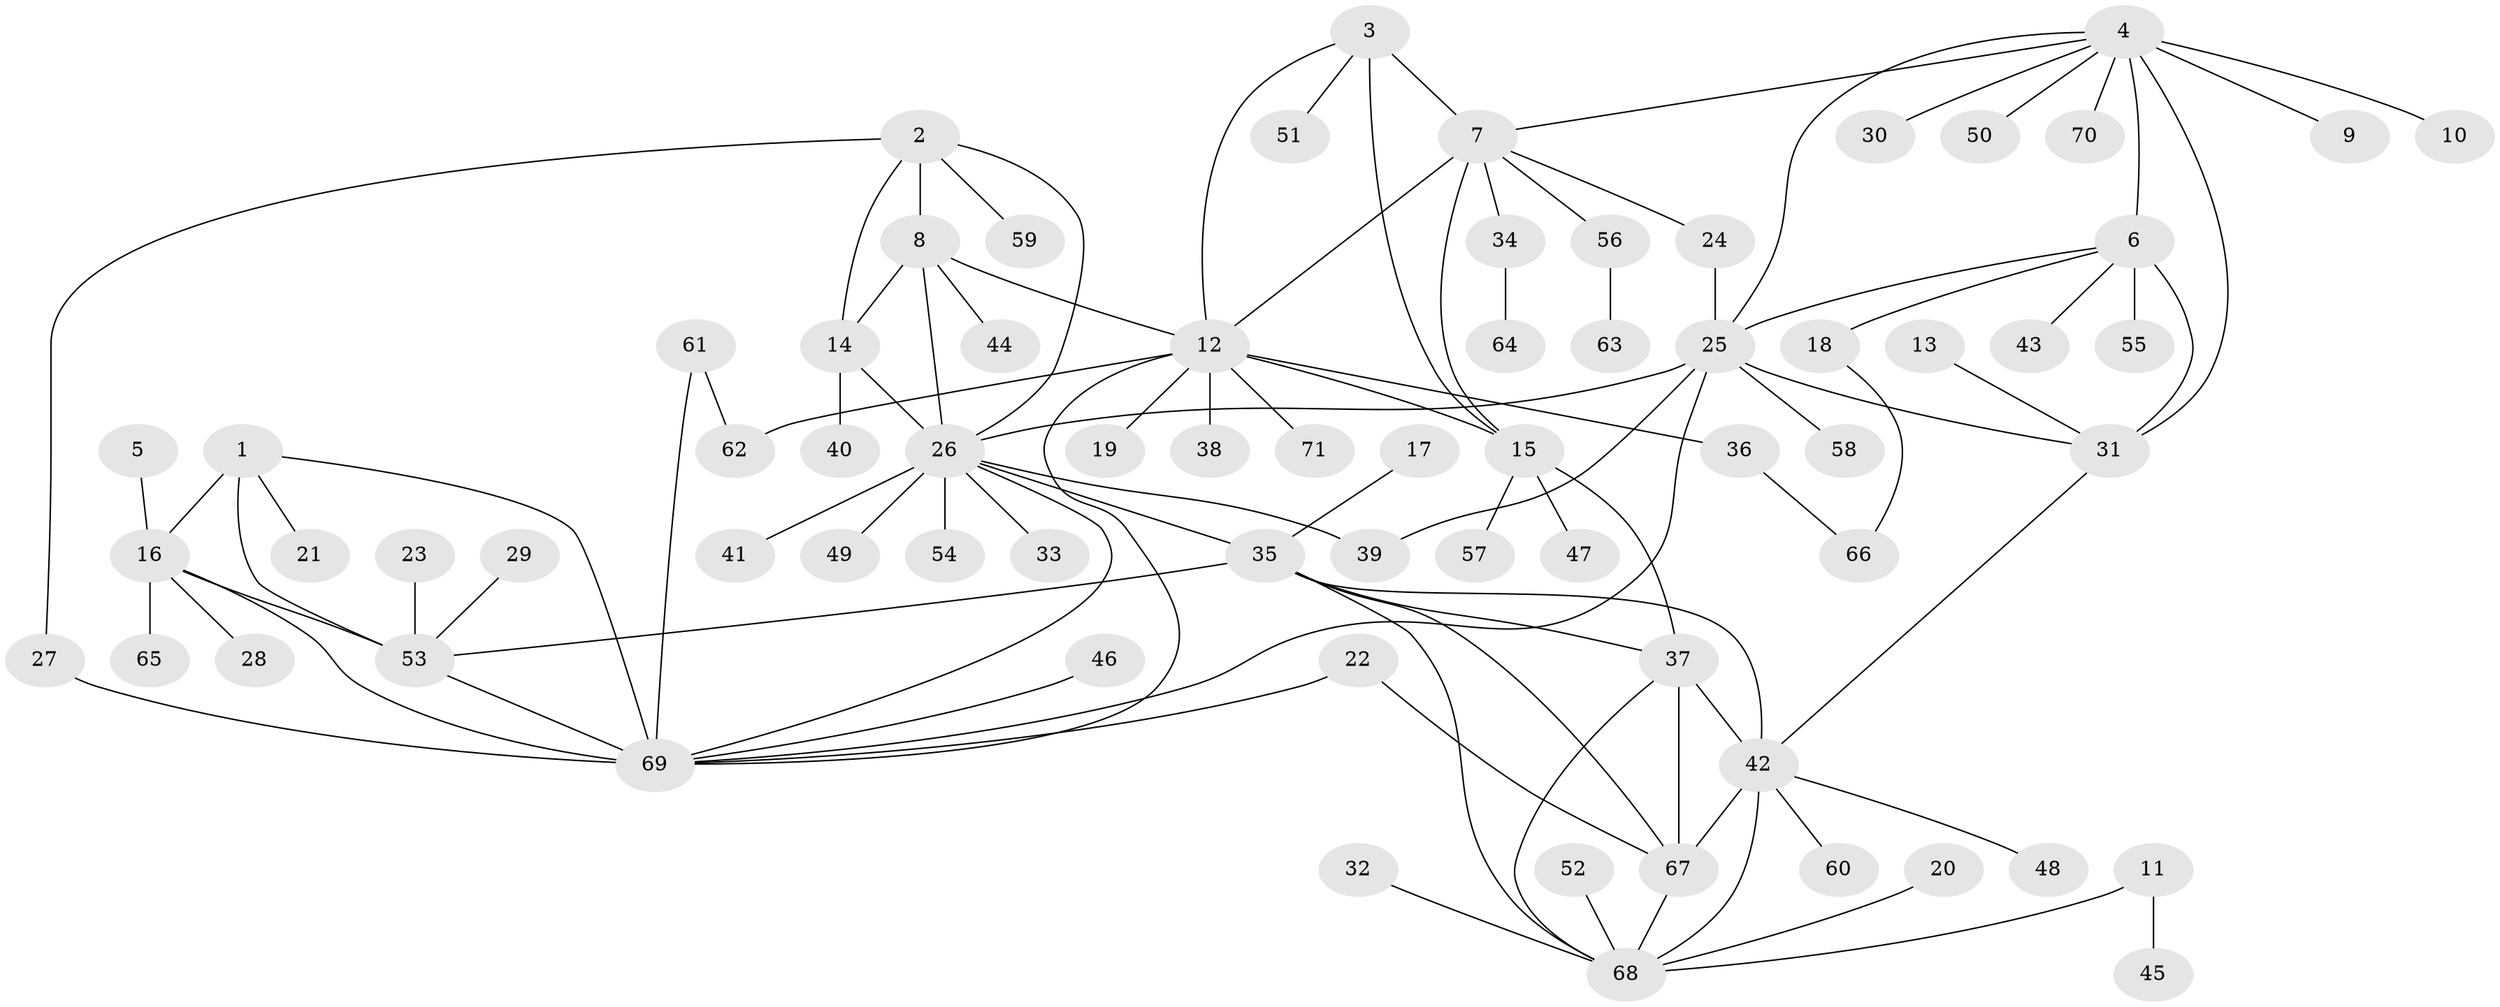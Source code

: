 // original degree distribution, {8: 0.0594059405940594, 4: 0.0297029702970297, 12: 0.019801980198019802, 5: 0.0297029702970297, 6: 0.039603960396039604, 7: 0.019801980198019802, 13: 0.009900990099009901, 9: 0.0297029702970297, 10: 0.009900990099009901, 1: 0.5742574257425742, 2: 0.1485148514851485, 3: 0.0297029702970297}
// Generated by graph-tools (version 1.1) at 2025/37/03/04/25 23:37:50]
// undirected, 71 vertices, 100 edges
graph export_dot {
  node [color=gray90,style=filled];
  1;
  2;
  3;
  4;
  5;
  6;
  7;
  8;
  9;
  10;
  11;
  12;
  13;
  14;
  15;
  16;
  17;
  18;
  19;
  20;
  21;
  22;
  23;
  24;
  25;
  26;
  27;
  28;
  29;
  30;
  31;
  32;
  33;
  34;
  35;
  36;
  37;
  38;
  39;
  40;
  41;
  42;
  43;
  44;
  45;
  46;
  47;
  48;
  49;
  50;
  51;
  52;
  53;
  54;
  55;
  56;
  57;
  58;
  59;
  60;
  61;
  62;
  63;
  64;
  65;
  66;
  67;
  68;
  69;
  70;
  71;
  1 -- 16 [weight=2.0];
  1 -- 21 [weight=1.0];
  1 -- 53 [weight=2.0];
  1 -- 69 [weight=2.0];
  2 -- 8 [weight=2.0];
  2 -- 14 [weight=2.0];
  2 -- 26 [weight=2.0];
  2 -- 27 [weight=1.0];
  2 -- 59 [weight=1.0];
  3 -- 7 [weight=2.0];
  3 -- 12 [weight=2.0];
  3 -- 15 [weight=2.0];
  3 -- 51 [weight=1.0];
  4 -- 6 [weight=2.0];
  4 -- 7 [weight=1.0];
  4 -- 9 [weight=1.0];
  4 -- 10 [weight=1.0];
  4 -- 25 [weight=2.0];
  4 -- 30 [weight=1.0];
  4 -- 31 [weight=2.0];
  4 -- 50 [weight=1.0];
  4 -- 70 [weight=1.0];
  5 -- 16 [weight=1.0];
  6 -- 18 [weight=1.0];
  6 -- 25 [weight=1.0];
  6 -- 31 [weight=1.0];
  6 -- 43 [weight=1.0];
  6 -- 55 [weight=1.0];
  7 -- 12 [weight=1.0];
  7 -- 15 [weight=1.0];
  7 -- 24 [weight=1.0];
  7 -- 34 [weight=1.0];
  7 -- 56 [weight=1.0];
  8 -- 12 [weight=1.0];
  8 -- 14 [weight=1.0];
  8 -- 26 [weight=1.0];
  8 -- 44 [weight=1.0];
  11 -- 45 [weight=1.0];
  11 -- 68 [weight=1.0];
  12 -- 15 [weight=1.0];
  12 -- 19 [weight=1.0];
  12 -- 36 [weight=1.0];
  12 -- 38 [weight=1.0];
  12 -- 62 [weight=1.0];
  12 -- 69 [weight=1.0];
  12 -- 71 [weight=1.0];
  13 -- 31 [weight=1.0];
  14 -- 26 [weight=1.0];
  14 -- 40 [weight=1.0];
  15 -- 37 [weight=1.0];
  15 -- 47 [weight=1.0];
  15 -- 57 [weight=1.0];
  16 -- 28 [weight=1.0];
  16 -- 53 [weight=1.0];
  16 -- 65 [weight=1.0];
  16 -- 69 [weight=1.0];
  17 -- 35 [weight=1.0];
  18 -- 66 [weight=1.0];
  20 -- 68 [weight=1.0];
  22 -- 67 [weight=1.0];
  22 -- 69 [weight=1.0];
  23 -- 53 [weight=1.0];
  24 -- 25 [weight=1.0];
  25 -- 26 [weight=1.0];
  25 -- 31 [weight=1.0];
  25 -- 39 [weight=1.0];
  25 -- 58 [weight=1.0];
  25 -- 69 [weight=1.0];
  26 -- 33 [weight=1.0];
  26 -- 35 [weight=1.0];
  26 -- 39 [weight=1.0];
  26 -- 41 [weight=1.0];
  26 -- 49 [weight=1.0];
  26 -- 54 [weight=1.0];
  26 -- 69 [weight=1.0];
  27 -- 69 [weight=1.0];
  29 -- 53 [weight=1.0];
  31 -- 42 [weight=1.0];
  32 -- 68 [weight=1.0];
  34 -- 64 [weight=1.0];
  35 -- 37 [weight=1.0];
  35 -- 42 [weight=1.0];
  35 -- 53 [weight=1.0];
  35 -- 67 [weight=1.0];
  35 -- 68 [weight=1.0];
  36 -- 66 [weight=1.0];
  37 -- 42 [weight=1.0];
  37 -- 67 [weight=1.0];
  37 -- 68 [weight=1.0];
  42 -- 48 [weight=1.0];
  42 -- 60 [weight=1.0];
  42 -- 67 [weight=1.0];
  42 -- 68 [weight=1.0];
  46 -- 69 [weight=1.0];
  52 -- 68 [weight=1.0];
  53 -- 69 [weight=1.0];
  56 -- 63 [weight=1.0];
  61 -- 62 [weight=1.0];
  61 -- 69 [weight=1.0];
  67 -- 68 [weight=1.0];
}
